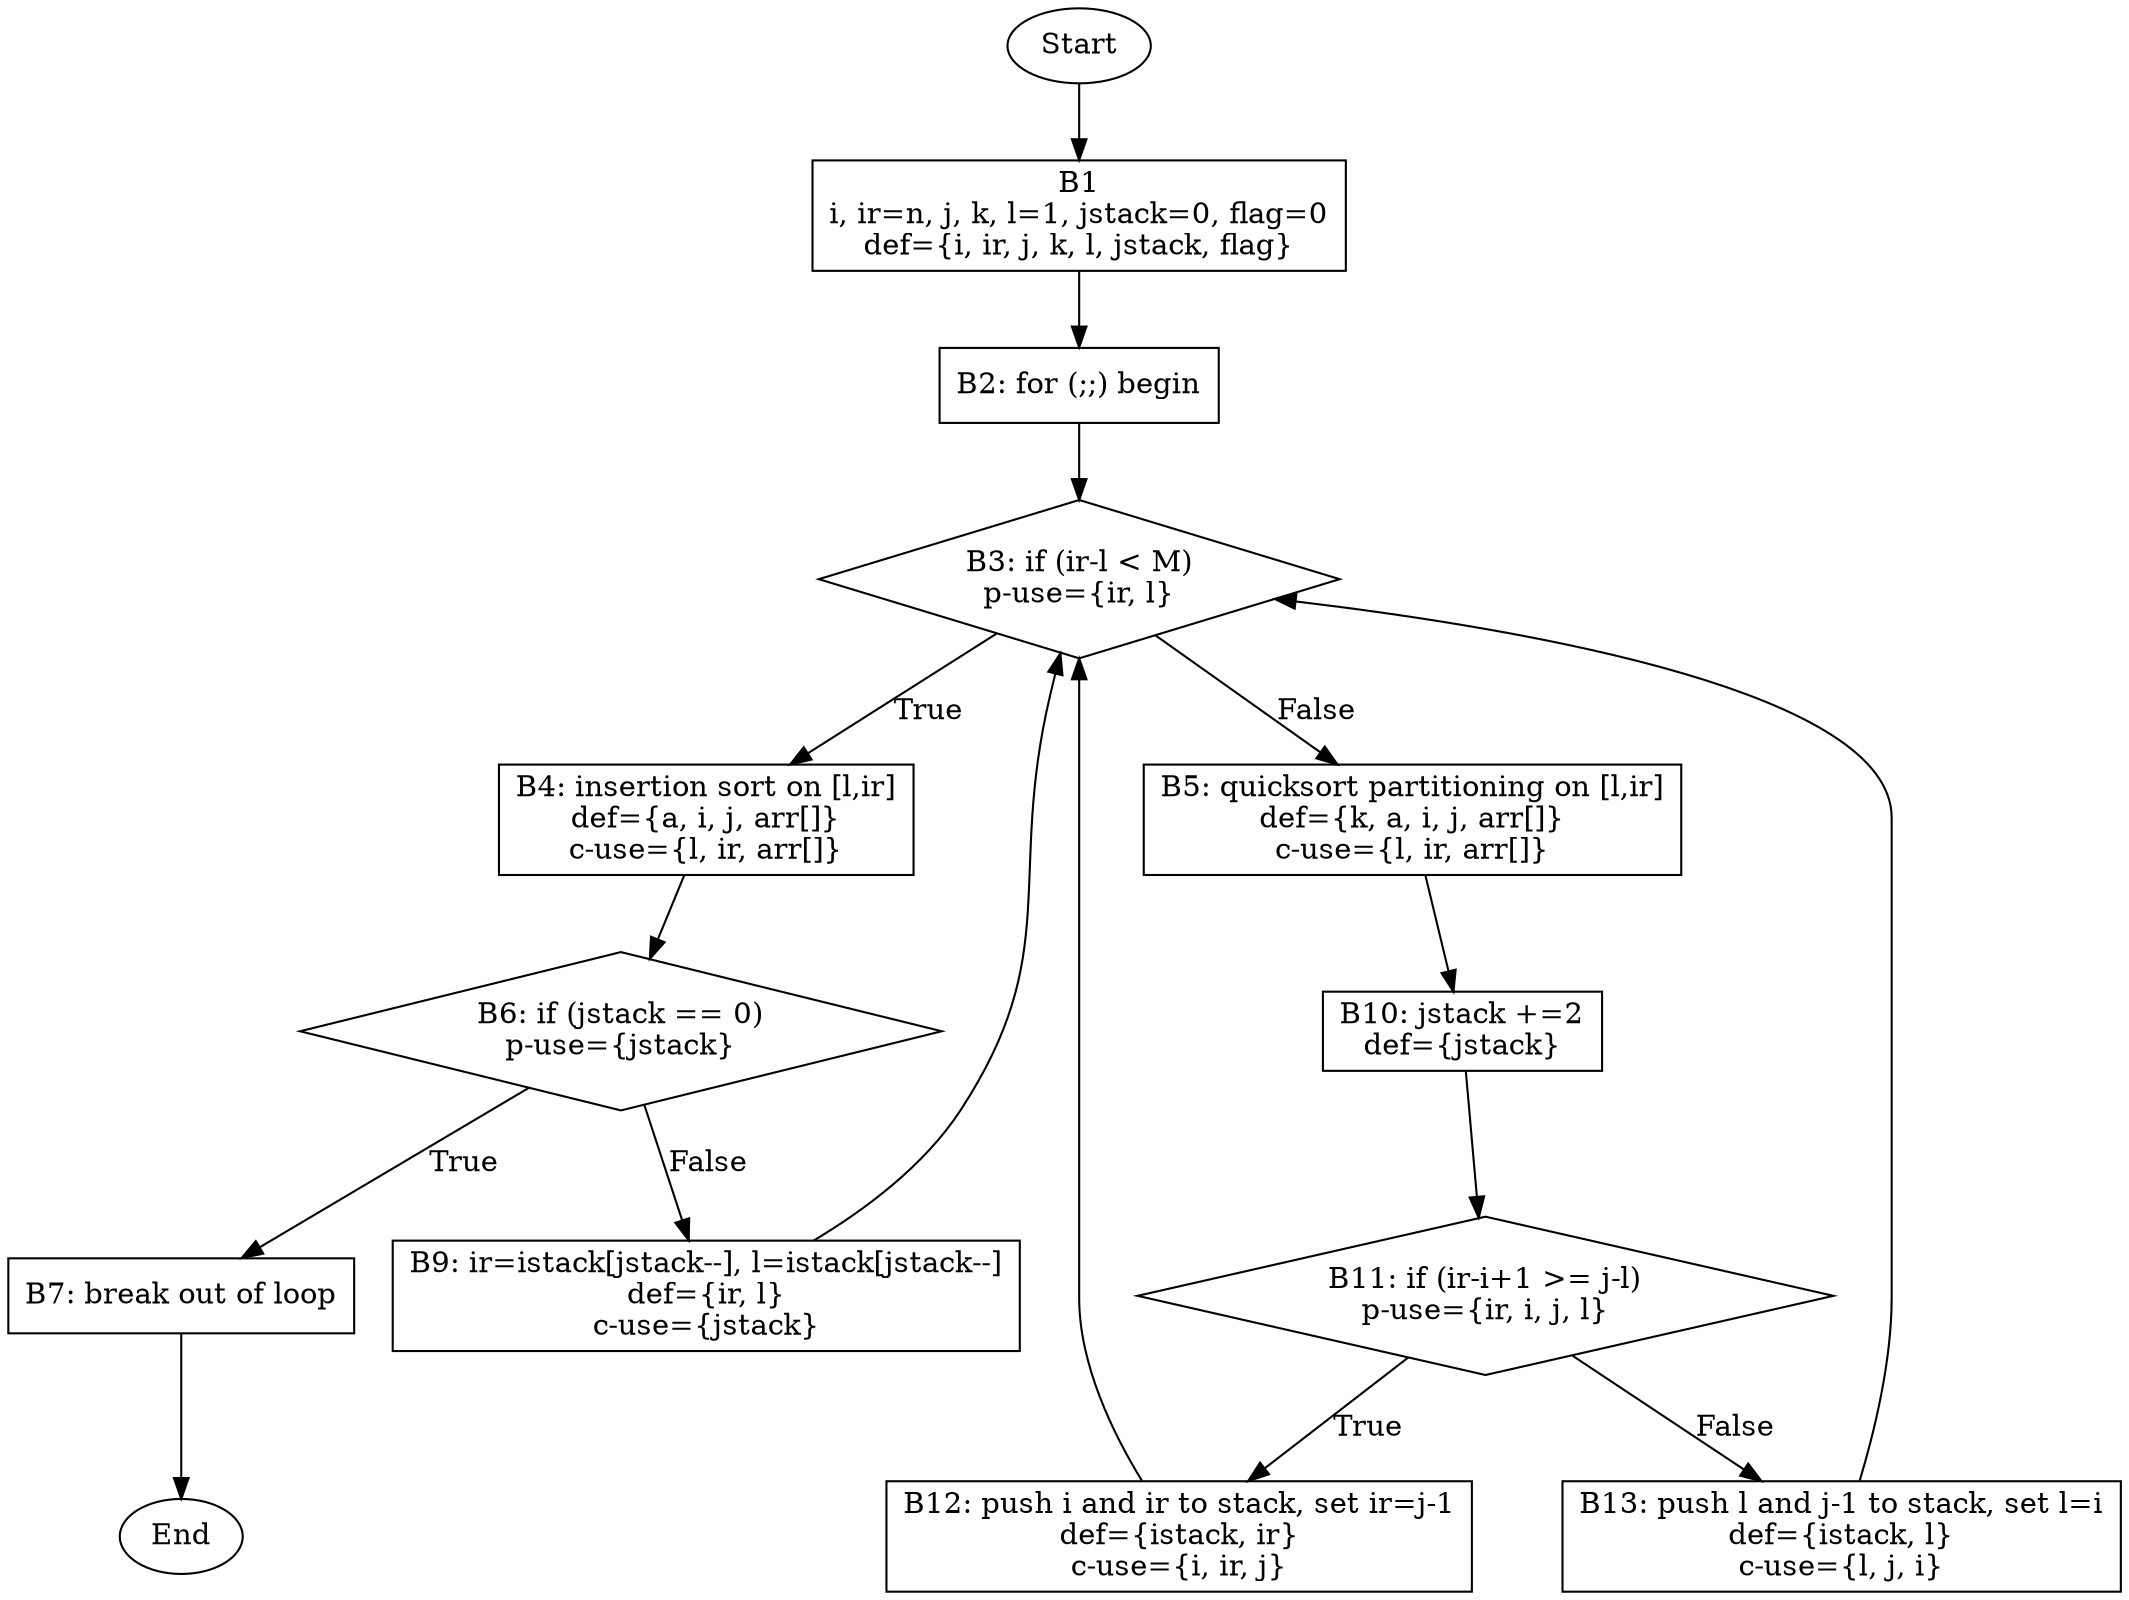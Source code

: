 digraph sort {
    rankdir=TB;
    node [shape=box];
    start [label="Start", shape=ellipse];
    end [label="End", shape=ellipse];

    B1 [label="B1\ni, ir=n, j, k, l=1, jstack=0, flag=0\ndef={i, ir, j, k, l, jstack, flag}"];
    B2 [label="B2: for (;;) begin"];
    B3 [label="B3: if (ir-l < M)\np-use={ir, l}", shape=diamond];
    B4 [label="B4: insertion sort on [l,ir]\ndef={a, i, j, arr[]}\nc-use={l, ir, arr[]}"];
    B6 [label="B6: if (jstack == 0)\np-use={jstack}", shape=diamond];
    B7 [label="B7: break out of loop"];
    B9 [label="B9: ir=istack[jstack--], l=istack[jstack--]\ndef={ir, l}\nc-use={jstack}"];
    B5 [label="B5: quicksort partitioning on [l,ir]\ndef={k, a, i, j, arr[]}\nc-use={l, ir, arr[]}"];
    B10 [label="B10: jstack +=2\ndef={jstack}"];
    B11 [label="B11: if (ir-i+1 >= j-l)\np-use={ir, i, j, l}", shape=diamond];
    B12 [label="B12: push i and ir to stack, set ir=j-1\ndef={istack, ir}\nc-use={i, ir, j}"];
    B13 [label="B13: push l and j-1 to stack, set l=i\ndef={istack, l}\nc-use={l, j, i}"];

    start -> B1;
    B1 -> B2;
    B2 -> B3;
    B3 -> B4 [label="True"];
    B3 -> B5 [label="False"];
    B4 -> B6;
    B6 -> B7 [label="True"];
    B6 -> B9 [label="False"];
    B7 -> end;
    B9 -> B3;
    B5 -> B10;
    B10 -> B11;
    B11 -> B12 [label="True"];
    B11 -> B13 [label="False"];
    B12 -> B3;
    B13 -> B3;
}